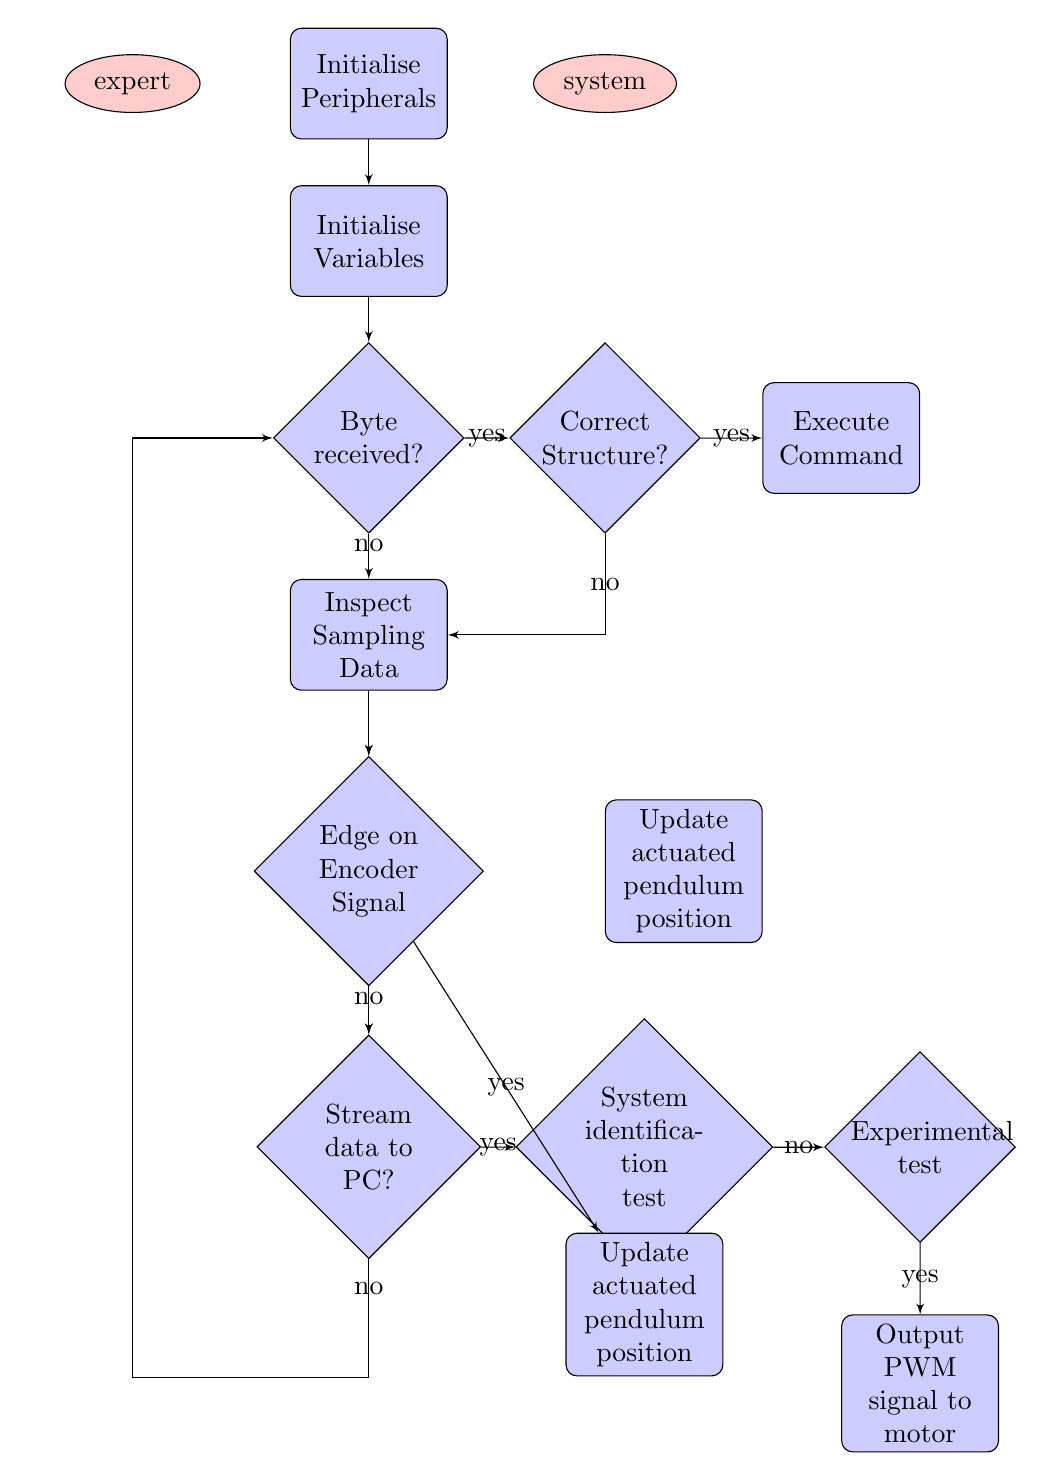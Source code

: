 \tikzstyle{decision} = [diamond, draw, fill=blue!20, 
text width=5em, text badly centered, node distance=3cm, inner sep=0pt]
\tikzstyle{block} = [rectangle, draw, fill=blue!20, 
text width=5em, text centered, rounded corners, minimum height=4em]
\tikzstyle{line} = [draw, -latex']
\tikzstyle{cloud} = [draw, ellipse,fill=red!20, node distance=3cm,
minimum height=2em]

\begin{tikzpicture}[node distance = 2cm, scale=1.5]
% Place nodes
\node [block] (init_perip) {Initialise Peripherals};
\node [block, below of=init_perip] (init_vars) {Initialise Variables};
\node [decision, below of=init_vars,node distance=2.5cm] (uart) {Byte received?};
% check command structure
\node [decision, right of=uart] (command_stuct) {Correct Structure?};
% yes, correct structure
\node [block, right of=command_stuct, node distance=3cm] (exec_command) {Execute Command};

\node [block, below of=uart,node distance=2.5cm] (adc) {Inspect Sampling Data};
\node [decision, below of=adc] (encoder) {Edge on Encoder Signal};
%  \node [block, left of=evaluate, node distance=3cm] (update) {update model};
\node [decision, below of=encoder,node distance=3.5cm] (stream) {Stream data to PC?};
% yes, 
\node [decision, right of=stream,node distance=3.5cm] (stream_system_id) {System identification test};
\node [decision, right of=stream_system_id,node distance=3.5cm] (stream_experiments) {Experimental test};

\node [block, below of=stream_experiments,node distance=3cm] (torque) {Output PWM signal to motor};

\node [block, right of=encoder, node distance=4cm] (encoder_op) {Update actuated pendulum position};

\node [block, below of=stream_system_id, node distance=2cm] (encoder_op) {Update actuated pendulum position};


\node [cloud, left of=init_perip] (expert) {expert};
\node [cloud, right of=init_perip] (system) {system};





% Draw edges
\path [line] (init_perip) -- (init_vars);
\path [line] (init_vars) -- (uart);
\path [line] (uart) -- node[near start]{no} (adc);
\path [line] (adc) -- node [near start]{}(encoder);
\path [line] (encoder) -- node[near start] {no}(stream);
\path [line,] (uart) -- node[]{yes}(command_stuct);
\path [line,] (command_stuct) -- node[]{yes}(exec_command);
\path [line,] (adc) -- node[]{}(encoder);
\path [line,] (encoder) -- node[]{}(stream);
\path [line,] (stream) -- node[]{yes}(stream_system_id);
\path [line,] (stream_system_id) -- node[]{no}(stream_experiments);
\path [line,] (stream_experiments) -- node[]{yes}(torque);
\path [line,] (encoder) -- node[]{yes}(encoder_op);
\path [line,] (command_stuct.south) |- node[near start]{no}(adc.east);


\path [line,] (stream.south) -- node[near start]{no}([yshift=-1cm]stream.south) -- ([xshift=-2cm,yshift=-1cm]stream.south) |- (uart.west)  ;

%  \path [line,dashed] (system) -- (init);
%  \path [line,dashed] (system) |- (evaluate);
\end{tikzpicture}